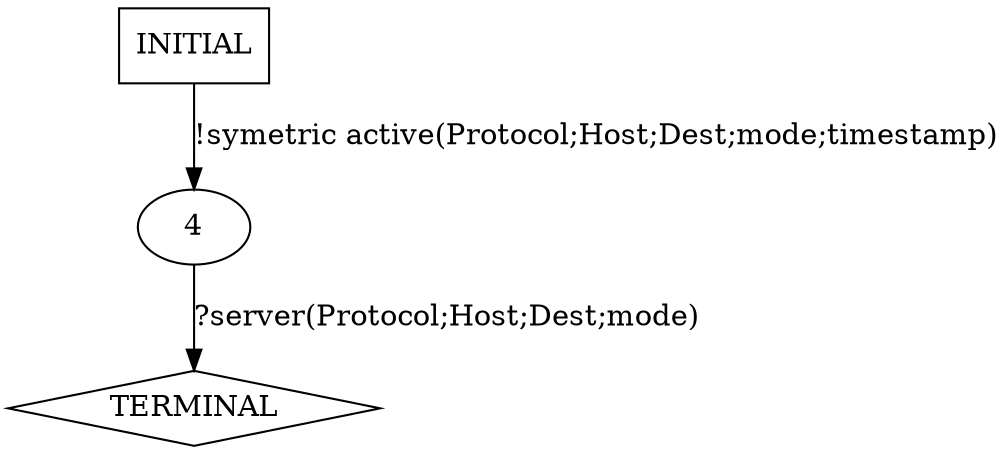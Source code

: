 digraph G {
  1 [label="TERMINAL",shape=diamond];
  3 [label="INITIAL",shape=box];
  4 [label="4"];
3->4  [label="!symetric active(Protocol;Host;Dest;mode;timestamp)"]
4->1  [label="?server(Protocol;Host;Dest;mode)"]
}
